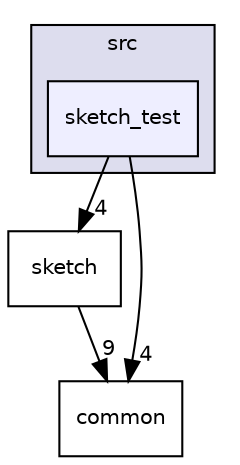 digraph "src/sketch_test" {
  compound=true
  node [ fontsize="10", fontname="Helvetica"];
  edge [ labelfontsize="10", labelfontname="Helvetica"];
  subgraph clusterdir_68267d1309a1af8e8297ef4c3efbcdba {
    graph [ bgcolor="#ddddee", pencolor="black", label="src" fontname="Helvetica", fontsize="10", URL="dir_68267d1309a1af8e8297ef4c3efbcdba.html"]
  dir_5714b091328ca2b0817cfc81eebb0222 [shape=box, label="sketch_test", style="filled", fillcolor="#eeeeff", pencolor="black", URL="dir_5714b091328ca2b0817cfc81eebb0222.html"];
  }
  dir_ef43dc1024c8c688fd3275ab544df33f [shape=box label="sketch" URL="dir_ef43dc1024c8c688fd3275ab544df33f.html"];
  dir_fdedb0aba14d44ce9d99bc100e026e6a [shape=box label="common" URL="dir_fdedb0aba14d44ce9d99bc100e026e6a.html"];
  dir_ef43dc1024c8c688fd3275ab544df33f->dir_fdedb0aba14d44ce9d99bc100e026e6a [headlabel="9", labeldistance=1.5 headhref="dir_000006_000003.html"];
  dir_5714b091328ca2b0817cfc81eebb0222->dir_ef43dc1024c8c688fd3275ab544df33f [headlabel="4", labeldistance=1.5 headhref="dir_000007_000006.html"];
  dir_5714b091328ca2b0817cfc81eebb0222->dir_fdedb0aba14d44ce9d99bc100e026e6a [headlabel="4", labeldistance=1.5 headhref="dir_000007_000003.html"];
}
